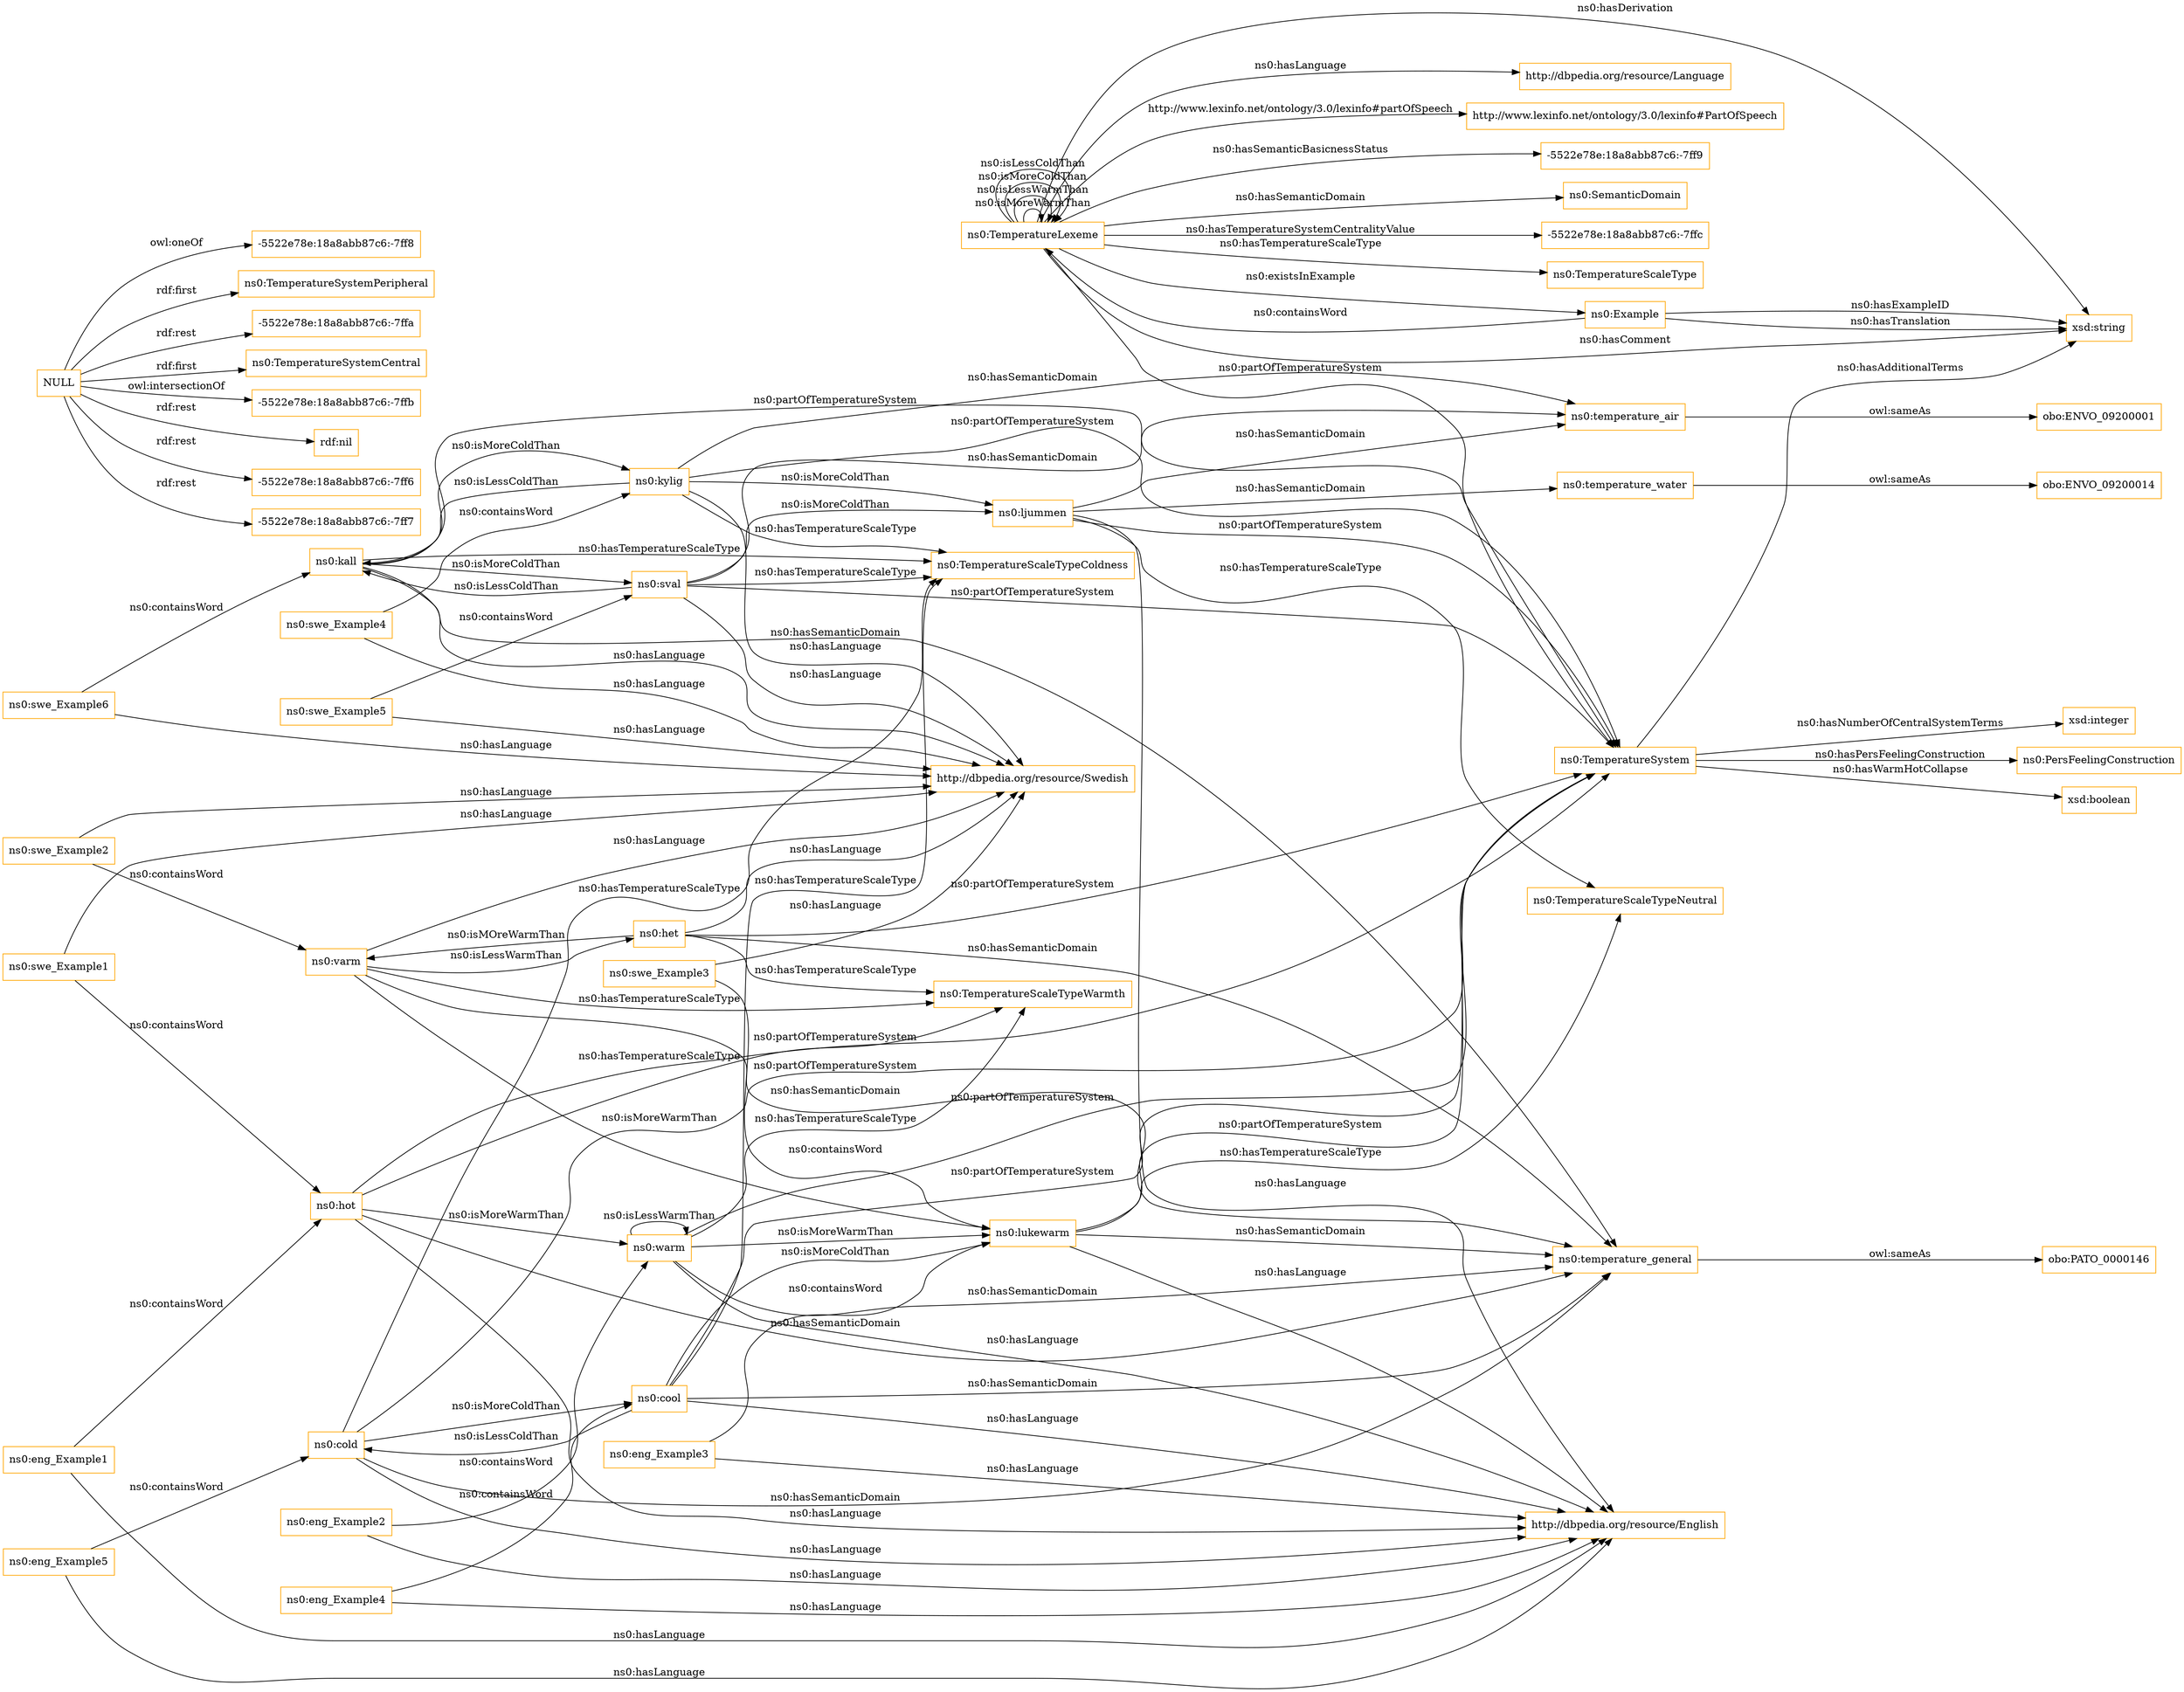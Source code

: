digraph ar2dtool_diagram { 
rankdir=LR;
size="1501"
node [shape = rectangle, color="orange"]; "ns0:temperature_water" "ns0:SemanticDomain" "ns0:TemperatureLexeme" "ns0:TemperatureScaleTypeColdness" "-5522e78e:18a8abb87c6:-7ffc" "ns0:TemperatureScaleTypeWarmth" "ns0:TemperatureSystem" "ns0:temperature_general" "ns0:TemperatureScaleType" "ns0:temperature_air" "ns0:Example" ; /*classes style*/
	"ns0:swe_Example6" -> "http://dbpedia.org/resource/Swedish" [ label = "ns0:hasLanguage" ];
	"ns0:swe_Example6" -> "ns0:kall" [ label = "ns0:containsWord" ];
	"ns0:temperature_general" -> "obo:PATO_0000146" [ label = "owl:sameAs" ];
	"ns0:lukewarm" -> "ns0:TemperatureScaleTypeNeutral" [ label = "ns0:hasTemperatureScaleType" ];
	"ns0:lukewarm" -> "ns0:TemperatureSystem" [ label = "ns0:partOfTemperatureSystem" ];
	"ns0:lukewarm" -> "ns0:temperature_general" [ label = "ns0:hasSemanticDomain" ];
	"ns0:lukewarm" -> "http://dbpedia.org/resource/English" [ label = "ns0:hasLanguage" ];
	"ns0:kylig" -> "ns0:ljummen" [ label = "ns0:isMoreColdThan" ];
	"ns0:kylig" -> "ns0:kall" [ label = "ns0:isLessColdThan" ];
	"ns0:kylig" -> "ns0:TemperatureScaleTypeColdness" [ label = "ns0:hasTemperatureScaleType" ];
	"ns0:kylig" -> "http://dbpedia.org/resource/Swedish" [ label = "ns0:hasLanguage" ];
	"ns0:kylig" -> "ns0:temperature_air" [ label = "ns0:hasSemanticDomain" ];
	"ns0:kylig" -> "ns0:TemperatureSystem" [ label = "ns0:partOfTemperatureSystem" ];
	"ns0:cold" -> "ns0:cool" [ label = "ns0:isMoreColdThan" ];
	"ns0:cold" -> "ns0:TemperatureScaleTypeColdness" [ label = "ns0:hasTemperatureScaleType" ];
	"ns0:cold" -> "ns0:TemperatureSystem" [ label = "ns0:partOfTemperatureSystem" ];
	"ns0:cold" -> "ns0:temperature_general" [ label = "ns0:hasSemanticDomain" ];
	"ns0:cold" -> "http://dbpedia.org/resource/English" [ label = "ns0:hasLanguage" ];
	"ns0:eng_Example3" -> "http://dbpedia.org/resource/English" [ label = "ns0:hasLanguage" ];
	"ns0:eng_Example3" -> "ns0:lukewarm" [ label = "ns0:containsWord" ];
	"ns0:swe_Example5" -> "http://dbpedia.org/resource/Swedish" [ label = "ns0:hasLanguage" ];
	"ns0:swe_Example5" -> "ns0:sval" [ label = "ns0:containsWord" ];
	"ns0:hot" -> "ns0:warm" [ label = "ns0:isMoreWarmThan" ];
	"ns0:hot" -> "ns0:TemperatureScaleTypeWarmth" [ label = "ns0:hasTemperatureScaleType" ];
	"ns0:hot" -> "ns0:TemperatureSystem" [ label = "ns0:partOfTemperatureSystem" ];
	"ns0:hot" -> "ns0:temperature_general" [ label = "ns0:hasSemanticDomain" ];
	"ns0:hot" -> "http://dbpedia.org/resource/English" [ label = "ns0:hasLanguage" ];
	"ns0:kall" -> "ns0:TemperatureSystem" [ label = "ns0:partOfTemperatureSystem" ];
	"ns0:kall" -> "ns0:TemperatureScaleTypeColdness" [ label = "ns0:hasTemperatureScaleType" ];
	"ns0:kall" -> "ns0:sval" [ label = "ns0:isMoreColdThan" ];
	"ns0:kall" -> "ns0:kylig" [ label = "ns0:isMoreColdThan" ];
	"ns0:kall" -> "ns0:temperature_general" [ label = "ns0:hasSemanticDomain" ];
	"ns0:kall" -> "http://dbpedia.org/resource/Swedish" [ label = "ns0:hasLanguage" ];
	"ns0:eng_Example2" -> "http://dbpedia.org/resource/English" [ label = "ns0:hasLanguage" ];
	"ns0:eng_Example2" -> "ns0:warm" [ label = "ns0:containsWord" ];
	"ns0:cool" -> "ns0:lukewarm" [ label = "ns0:isMoreColdThan" ];
	"ns0:cool" -> "ns0:cold" [ label = "ns0:isLessColdThan" ];
	"ns0:cool" -> "ns0:TemperatureScaleTypeColdness" [ label = "ns0:hasTemperatureScaleType" ];
	"ns0:cool" -> "ns0:TemperatureSystem" [ label = "ns0:partOfTemperatureSystem" ];
	"ns0:cool" -> "ns0:temperature_general" [ label = "ns0:hasSemanticDomain" ];
	"ns0:cool" -> "http://dbpedia.org/resource/English" [ label = "ns0:hasLanguage" ];
	"ns0:warm" -> "ns0:lukewarm" [ label = "ns0:isMoreWarmThan" ];
	"ns0:warm" -> "ns0:warm" [ label = "ns0:isLessWarmThan" ];
	"ns0:warm" -> "ns0:TemperatureScaleTypeWarmth" [ label = "ns0:hasTemperatureScaleType" ];
	"ns0:warm" -> "ns0:TemperatureSystem" [ label = "ns0:partOfTemperatureSystem" ];
	"ns0:warm" -> "ns0:temperature_general" [ label = "ns0:hasSemanticDomain" ];
	"ns0:warm" -> "http://dbpedia.org/resource/English" [ label = "ns0:hasLanguage" ];
	"ns0:temperature_air" -> "obo:ENVO_09200001" [ label = "owl:sameAs" ];
	"ns0:swe_Example4" -> "http://dbpedia.org/resource/Swedish" [ label = "ns0:hasLanguage" ];
	"ns0:swe_Example4" -> "ns0:kylig" [ label = "ns0:containsWord" ];
	"ns0:varm" -> "ns0:TemperatureScaleTypeWarmth" [ label = "ns0:hasTemperatureScaleType" ];
	"ns0:varm" -> "ns0:het" [ label = "ns0:isLessWarmThan" ];
	"ns0:varm" -> "ns0:temperature_general" [ label = "ns0:hasSemanticDomain" ];
	"ns0:varm" -> "http://dbpedia.org/resource/Swedish" [ label = "ns0:hasLanguage" ];
	"ns0:varm" -> "ns0:lukewarm" [ label = "ns0:isMoreWarmThan" ];
	"ns0:eng_Example1" -> "http://dbpedia.org/resource/English" [ label = "ns0:hasLanguage" ];
	"ns0:eng_Example1" -> "ns0:hot" [ label = "ns0:containsWord" ];
	"ns0:swe_Example3" -> "http://dbpedia.org/resource/Swedish" [ label = "ns0:hasLanguage" ];
	"ns0:swe_Example3" -> "ns0:lukewarm" [ label = "ns0:containsWord" ];
	"NULL" -> "-5522e78e:18a8abb87c6:-7ff8" [ label = "owl:oneOf" ];
	"NULL" -> "ns0:TemperatureSystemPeripheral" [ label = "rdf:first" ];
	"NULL" -> "-5522e78e:18a8abb87c6:-7ffa" [ label = "rdf:rest" ];
	"NULL" -> "ns0:TemperatureSystemCentral" [ label = "rdf:first" ];
	"NULL" -> "-5522e78e:18a8abb87c6:-7ffb" [ label = "owl:intersectionOf" ];
	"NULL" -> "rdf:nil" [ label = "rdf:rest" ];
	"NULL" -> "-5522e78e:18a8abb87c6:-7ff6" [ label = "rdf:rest" ];
	"NULL" -> "-5522e78e:18a8abb87c6:-7ff7" [ label = "rdf:rest" ];
	"ns0:sval" -> "ns0:TemperatureSystem" [ label = "ns0:partOfTemperatureSystem" ];
	"ns0:sval" -> "http://dbpedia.org/resource/Swedish" [ label = "ns0:hasLanguage" ];
	"ns0:sval" -> "ns0:temperature_air" [ label = "ns0:hasSemanticDomain" ];
	"ns0:sval" -> "ns0:ljummen" [ label = "ns0:isMoreColdThan" ];
	"ns0:sval" -> "ns0:TemperatureScaleTypeColdness" [ label = "ns0:hasTemperatureScaleType" ];
	"ns0:sval" -> "ns0:kall" [ label = "ns0:isLessColdThan" ];
	"ns0:ljummen" -> "ns0:TemperatureScaleTypeNeutral" [ label = "ns0:hasTemperatureScaleType" ];
	"ns0:ljummen" -> "ns0:TemperatureSystem" [ label = "ns0:partOfTemperatureSystem" ];
	"ns0:ljummen" -> "ns0:temperature_water" [ label = "ns0:hasSemanticDomain" ];
	"ns0:ljummen" -> "ns0:temperature_air" [ label = "ns0:hasSemanticDomain" ];
	"ns0:ljummen" -> "http://dbpedia.org/resource/English" [ label = "ns0:hasLanguage" ];
	"ns0:swe_Example2" -> "http://dbpedia.org/resource/Swedish" [ label = "ns0:hasLanguage" ];
	"ns0:swe_Example2" -> "ns0:varm" [ label = "ns0:containsWord" ];
	"ns0:het" -> "ns0:varm" [ label = "ns0:isMOreWarmThan" ];
	"ns0:het" -> "ns0:TemperatureScaleTypeWarmth" [ label = "ns0:hasTemperatureScaleType" ];
	"ns0:het" -> "ns0:TemperatureSystem" [ label = "ns0:partOfTemperatureSystem" ];
	"ns0:het" -> "ns0:temperature_general" [ label = "ns0:hasSemanticDomain" ];
	"ns0:het" -> "http://dbpedia.org/resource/Swedish" [ label = "ns0:hasLanguage" ];
	"ns0:eng_Example5" -> "http://dbpedia.org/resource/English" [ label = "ns0:hasLanguage" ];
	"ns0:eng_Example5" -> "ns0:cold" [ label = "ns0:containsWord" ];
	"ns0:temperature_water" -> "obo:ENVO_09200014" [ label = "owl:sameAs" ];
	"ns0:swe_Example1" -> "http://dbpedia.org/resource/Swedish" [ label = "ns0:hasLanguage" ];
	"ns0:swe_Example1" -> "ns0:hot" [ label = "ns0:containsWord" ];
	"ns0:eng_Example4" -> "http://dbpedia.org/resource/English" [ label = "ns0:hasLanguage" ];
	"ns0:eng_Example4" -> "ns0:cool" [ label = "ns0:containsWord" ];
	"ns0:TemperatureLexeme" -> "xsd:string" [ label = "ns0:hasComment" ];
	"ns0:TemperatureSystem" -> "ns0:PersFeelingConstruction" [ label = "ns0:hasPersFeelingConstruction" ];
	"ns0:TemperatureSystem" -> "xsd:boolean" [ label = "ns0:hasWarmHotCollapse" ];
	"ns0:TemperatureLexeme" -> "ns0:SemanticDomain" [ label = "ns0:hasSemanticDomain" ];
	"ns0:TemperatureLexeme" -> "http://dbpedia.org/resource/Language" [ label = "ns0:hasLanguage" ];
	"ns0:TemperatureSystem" -> "xsd:string" [ label = "ns0:hasAdditionalTerms" ];
	"ns0:TemperatureLexeme" -> "xsd:string" [ label = "ns0:hasDerivation" ];
	"ns0:TemperatureSystem" -> "xsd:integer" [ label = "ns0:hasNumberOfCentralSystemTerms" ];
	"ns0:TemperatureLexeme" -> "ns0:TemperatureScaleType" [ label = "ns0:hasTemperatureScaleType" ];
	"ns0:TemperatureLexeme" -> "http://www.lexinfo.net/ontology/3.0/lexinfo#PartOfSpeech" [ label = "http://www.lexinfo.net/ontology/3.0/lexinfo#partOfSpeech" ];
	"ns0:Example" -> "xsd:string" [ label = "ns0:hasTranslation" ];
	"ns0:TemperatureLexeme" -> "ns0:TemperatureLexeme" [ label = "ns0:isMoreWarmThan" ];
	"ns0:TemperatureLexeme" -> "ns0:TemperatureSystem" [ label = "ns0:partOfTemperatureSystem" ];
	"ns0:TemperatureLexeme" -> "ns0:TemperatureLexeme" [ label = "ns0:isLessWarmThan" ];
	"ns0:TemperatureLexeme" -> "ns0:TemperatureLexeme" [ label = "ns0:isMoreColdThan" ];
	"ns0:Example" -> "ns0:TemperatureLexeme" [ label = "ns0:containsWord" ];
	"ns0:TemperatureLexeme" -> "-5522e78e:18a8abb87c6:-7ffc" [ label = "ns0:hasTemperatureSystemCentralityValue" ];
	"ns0:TemperatureLexeme" -> "-5522e78e:18a8abb87c6:-7ff9" [ label = "ns0:hasSemanticBasicnessStatus" ];
	"ns0:Example" -> "xsd:string" [ label = "ns0:hasExampleID" ];
	"ns0:TemperatureLexeme" -> "ns0:Example" [ label = "ns0:existsInExample" ];
	"ns0:TemperatureLexeme" -> "ns0:TemperatureLexeme" [ label = "ns0:isLessColdThan" ];

}
